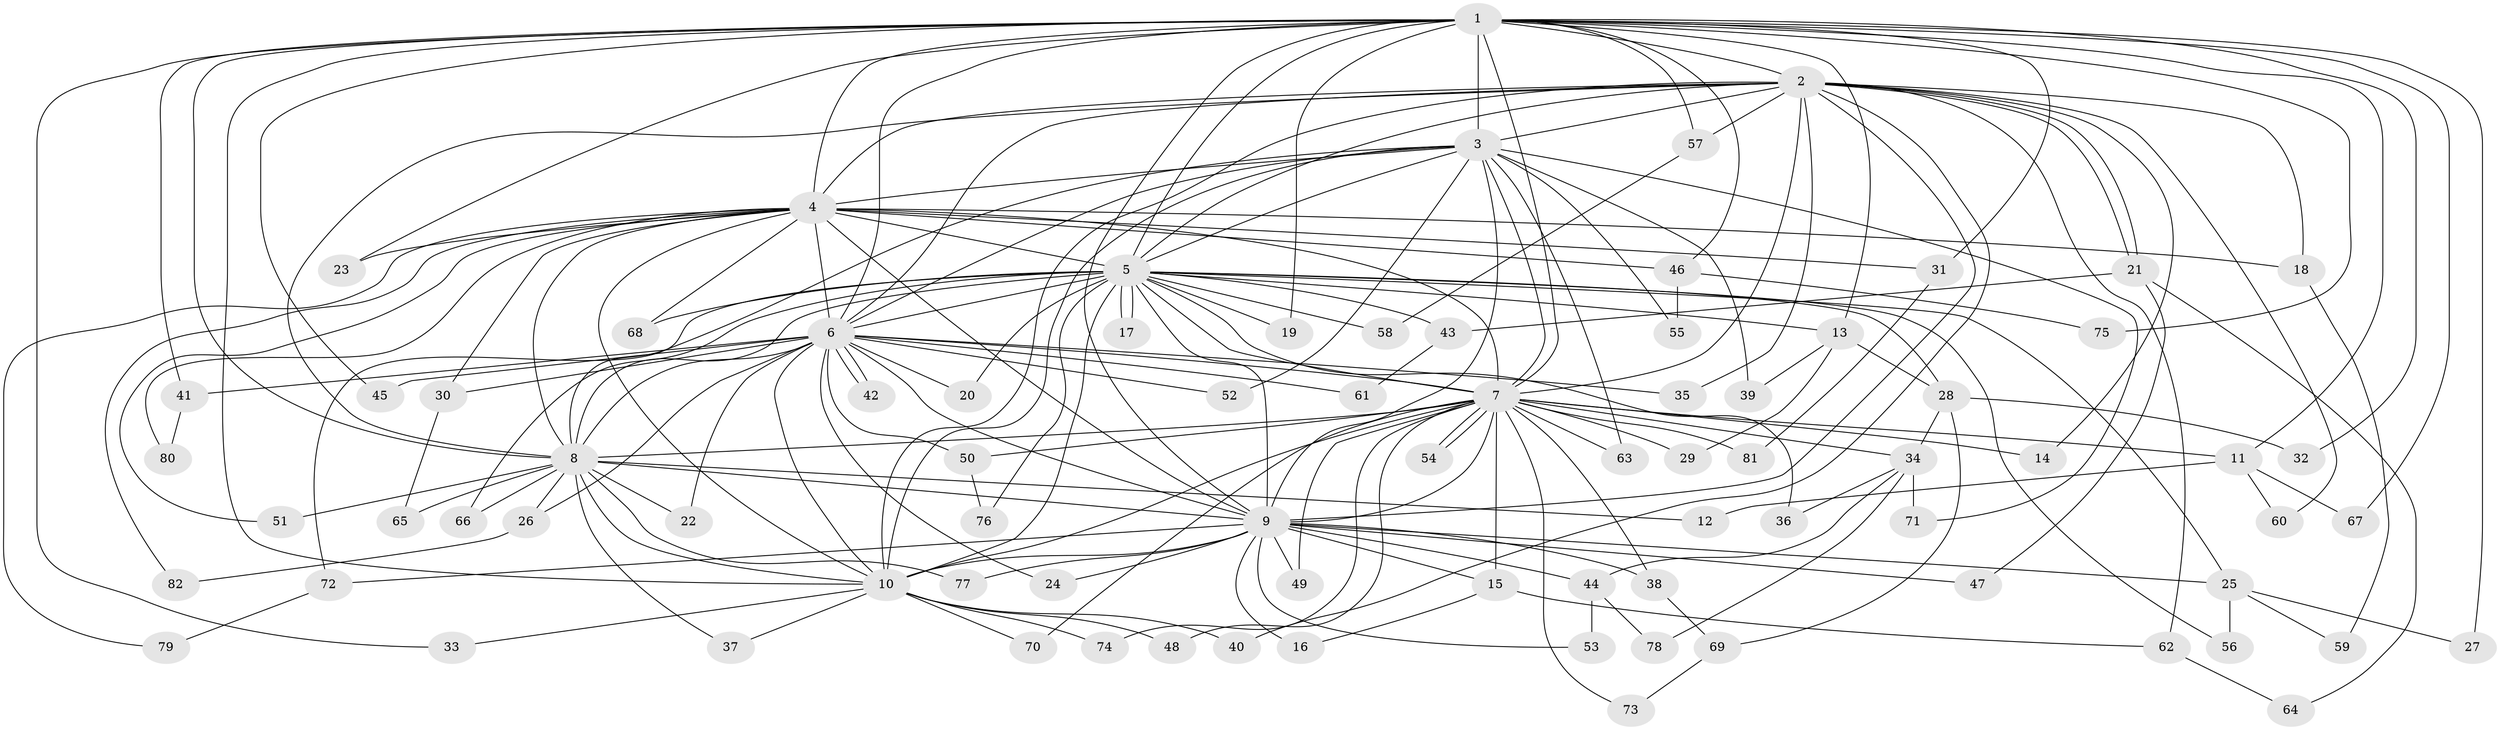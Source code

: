 // Generated by graph-tools (version 1.1) at 2025/25/03/09/25 03:25:48]
// undirected, 82 vertices, 189 edges
graph export_dot {
graph [start="1"]
  node [color=gray90,style=filled];
  1;
  2;
  3;
  4;
  5;
  6;
  7;
  8;
  9;
  10;
  11;
  12;
  13;
  14;
  15;
  16;
  17;
  18;
  19;
  20;
  21;
  22;
  23;
  24;
  25;
  26;
  27;
  28;
  29;
  30;
  31;
  32;
  33;
  34;
  35;
  36;
  37;
  38;
  39;
  40;
  41;
  42;
  43;
  44;
  45;
  46;
  47;
  48;
  49;
  50;
  51;
  52;
  53;
  54;
  55;
  56;
  57;
  58;
  59;
  60;
  61;
  62;
  63;
  64;
  65;
  66;
  67;
  68;
  69;
  70;
  71;
  72;
  73;
  74;
  75;
  76;
  77;
  78;
  79;
  80;
  81;
  82;
  1 -- 2;
  1 -- 3;
  1 -- 4;
  1 -- 5;
  1 -- 6;
  1 -- 7;
  1 -- 8;
  1 -- 9;
  1 -- 10;
  1 -- 11;
  1 -- 13;
  1 -- 19;
  1 -- 23;
  1 -- 27;
  1 -- 31;
  1 -- 32;
  1 -- 33;
  1 -- 41;
  1 -- 45;
  1 -- 46;
  1 -- 57;
  1 -- 67;
  1 -- 75;
  2 -- 3;
  2 -- 4;
  2 -- 5;
  2 -- 6;
  2 -- 7;
  2 -- 8;
  2 -- 9;
  2 -- 10;
  2 -- 14;
  2 -- 18;
  2 -- 21;
  2 -- 21;
  2 -- 35;
  2 -- 40;
  2 -- 57;
  2 -- 60;
  2 -- 62;
  3 -- 4;
  3 -- 5;
  3 -- 6;
  3 -- 7;
  3 -- 8;
  3 -- 9;
  3 -- 10;
  3 -- 39;
  3 -- 52;
  3 -- 55;
  3 -- 63;
  3 -- 71;
  4 -- 5;
  4 -- 6;
  4 -- 7;
  4 -- 8;
  4 -- 9;
  4 -- 10;
  4 -- 18;
  4 -- 23;
  4 -- 30;
  4 -- 31;
  4 -- 46;
  4 -- 51;
  4 -- 68;
  4 -- 79;
  4 -- 80;
  4 -- 82;
  5 -- 6;
  5 -- 7;
  5 -- 8;
  5 -- 9;
  5 -- 10;
  5 -- 13;
  5 -- 17;
  5 -- 17;
  5 -- 19;
  5 -- 20;
  5 -- 25;
  5 -- 28;
  5 -- 36;
  5 -- 43;
  5 -- 56;
  5 -- 58;
  5 -- 66;
  5 -- 68;
  5 -- 72;
  5 -- 76;
  6 -- 7;
  6 -- 8;
  6 -- 9;
  6 -- 10;
  6 -- 20;
  6 -- 22;
  6 -- 24;
  6 -- 26;
  6 -- 30;
  6 -- 35;
  6 -- 41;
  6 -- 42;
  6 -- 42;
  6 -- 45;
  6 -- 50;
  6 -- 52;
  6 -- 61;
  7 -- 8;
  7 -- 9;
  7 -- 10;
  7 -- 11;
  7 -- 14;
  7 -- 15;
  7 -- 29;
  7 -- 34;
  7 -- 38;
  7 -- 48;
  7 -- 49;
  7 -- 50;
  7 -- 54;
  7 -- 54;
  7 -- 63;
  7 -- 70;
  7 -- 73;
  7 -- 74;
  7 -- 81;
  8 -- 9;
  8 -- 10;
  8 -- 12;
  8 -- 22;
  8 -- 26;
  8 -- 37;
  8 -- 51;
  8 -- 65;
  8 -- 66;
  8 -- 77;
  9 -- 10;
  9 -- 15;
  9 -- 16;
  9 -- 24;
  9 -- 25;
  9 -- 38;
  9 -- 44;
  9 -- 47;
  9 -- 49;
  9 -- 53;
  9 -- 72;
  9 -- 77;
  10 -- 33;
  10 -- 37;
  10 -- 40;
  10 -- 48;
  10 -- 70;
  10 -- 74;
  11 -- 12;
  11 -- 60;
  11 -- 67;
  13 -- 28;
  13 -- 29;
  13 -- 39;
  15 -- 16;
  15 -- 62;
  18 -- 59;
  21 -- 43;
  21 -- 47;
  21 -- 64;
  25 -- 27;
  25 -- 56;
  25 -- 59;
  26 -- 82;
  28 -- 32;
  28 -- 34;
  28 -- 69;
  30 -- 65;
  31 -- 81;
  34 -- 36;
  34 -- 44;
  34 -- 71;
  34 -- 78;
  38 -- 69;
  41 -- 80;
  43 -- 61;
  44 -- 53;
  44 -- 78;
  46 -- 55;
  46 -- 75;
  50 -- 76;
  57 -- 58;
  62 -- 64;
  69 -- 73;
  72 -- 79;
}
